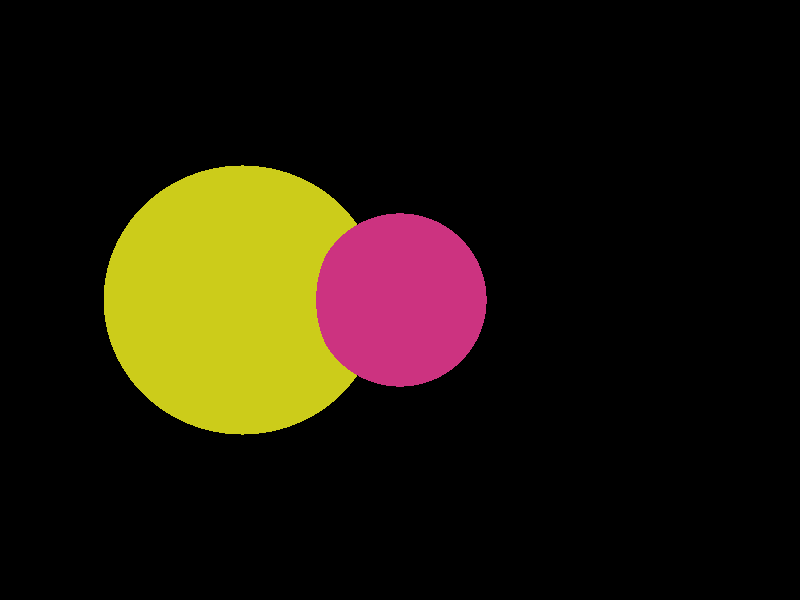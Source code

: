camera {
  location  <0, 0, 14>
  up        <0,  1,  0>
  right     <1.33333, 0,  0>
  look_at   <0, 0, 0>
}

sphere { <0, 0, 0>, 2
  pigment { color rgb <0.8, 0.2, 0.5>}
}

sphere { <4, 0, -2>, 3.5
  pigment { color rgb <0.8, 0.8, 0.1>}
}
